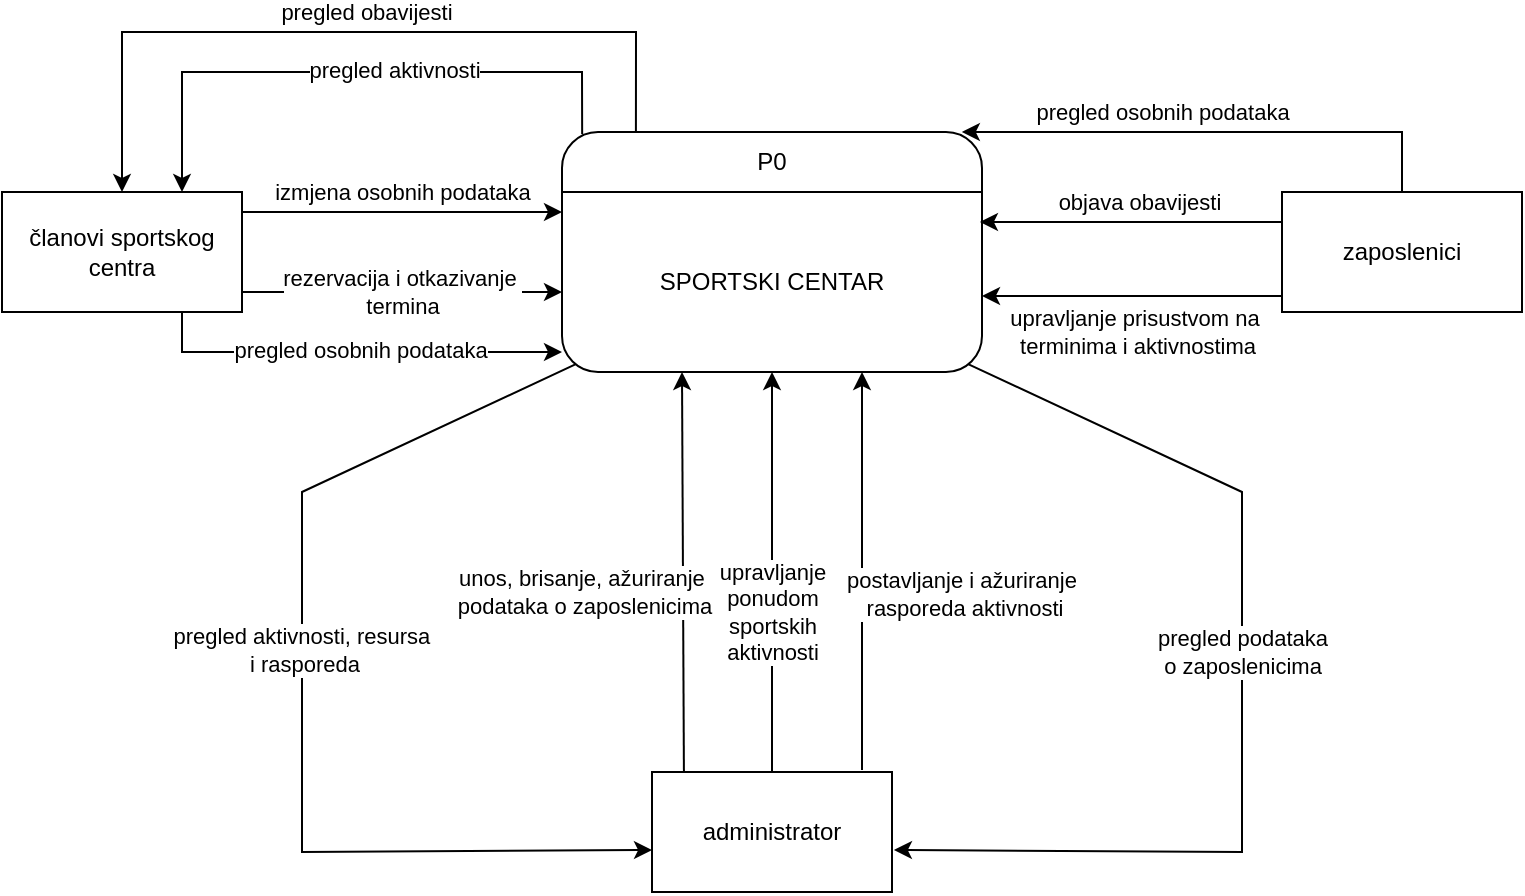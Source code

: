 <mxfile version="24.1.0" type="device">
  <diagram id="R2lEEEUBdFMjLlhIrx00" name="Page-1">
    <mxGraphModel dx="954" dy="727" grid="1" gridSize="10" guides="1" tooltips="1" connect="1" arrows="1" fold="1" page="1" pageScale="1" pageWidth="850" pageHeight="1100" background="#ffffff" math="0" shadow="0" extFonts="Permanent Marker^https://fonts.googleapis.com/css?family=Permanent+Marker">
      <root>
        <mxCell id="0" />
        <mxCell id="1" parent="0" />
        <mxCell id="Jr_tpRYTih1md_RivC2F-1" value="&lt;div&gt;&lt;br&gt;&lt;/div&gt;&lt;div&gt;&lt;span style=&quot;background-color: initial;&quot;&gt;&lt;br&gt;&lt;/span&gt;&lt;/div&gt;&lt;div&gt;&lt;span style=&quot;background-color: initial;&quot;&gt;SPORTSKI CENTAR&lt;/span&gt;&lt;br&gt;&lt;/div&gt;" style="rounded=1;whiteSpace=wrap;html=1;" parent="1" vertex="1">
          <mxGeometry x="320" y="250" width="210" height="120" as="geometry" />
        </mxCell>
        <mxCell id="Jr_tpRYTih1md_RivC2F-2" value="" style="endArrow=none;html=1;rounded=0;entryX=1;entryY=0.25;entryDx=0;entryDy=0;exitX=0;exitY=0.25;exitDx=0;exitDy=0;" parent="1" source="Jr_tpRYTih1md_RivC2F-1" target="Jr_tpRYTih1md_RivC2F-1" edge="1">
          <mxGeometry width="50" height="50" relative="1" as="geometry">
            <mxPoint x="400" y="340" as="sourcePoint" />
            <mxPoint x="450" y="290" as="targetPoint" />
          </mxGeometry>
        </mxCell>
        <mxCell id="Jr_tpRYTih1md_RivC2F-3" value="P0" style="text;html=1;align=center;verticalAlign=middle;whiteSpace=wrap;rounded=0;" parent="1" vertex="1">
          <mxGeometry x="395" y="250" width="60" height="30" as="geometry" />
        </mxCell>
        <mxCell id="Jr_tpRYTih1md_RivC2F-46" style="edgeStyle=none;rounded=0;orthogonalLoop=1;jettySize=auto;html=1;exitX=0.75;exitY=1;exitDx=0;exitDy=0;" parent="1" source="Jr_tpRYTih1md_RivC2F-5" edge="1">
          <mxGeometry relative="1" as="geometry">
            <mxPoint x="320" y="360" as="targetPoint" />
            <Array as="points">
              <mxPoint x="130" y="360" />
            </Array>
          </mxGeometry>
        </mxCell>
        <mxCell id="Jr_tpRYTih1md_RivC2F-47" value="pregled osobnih podataka" style="edgeLabel;html=1;align=center;verticalAlign=middle;resizable=0;points=[];" parent="Jr_tpRYTih1md_RivC2F-46" vertex="1" connectable="0">
          <mxGeometry x="0.035" y="1" relative="1" as="geometry">
            <mxPoint as="offset" />
          </mxGeometry>
        </mxCell>
        <mxCell id="Jr_tpRYTih1md_RivC2F-5" value="članovi sportskog centra" style="rounded=0;whiteSpace=wrap;html=1;" parent="1" vertex="1">
          <mxGeometry x="40" y="280" width="120" height="60" as="geometry" />
        </mxCell>
        <mxCell id="Jr_tpRYTih1md_RivC2F-27" value="upravljanje&lt;div&gt;ponudom&lt;/div&gt;&lt;div&gt;sportskih&lt;/div&gt;&lt;div&gt;aktivnosti&lt;/div&gt;" style="edgeStyle=orthogonalEdgeStyle;rounded=0;orthogonalLoop=1;jettySize=auto;html=1;exitX=0.5;exitY=0;exitDx=0;exitDy=0;entryX=0.5;entryY=1;entryDx=0;entryDy=0;" parent="1" source="Jr_tpRYTih1md_RivC2F-6" target="Jr_tpRYTih1md_RivC2F-1" edge="1">
          <mxGeometry x="-0.2" relative="1" as="geometry">
            <mxPoint as="offset" />
          </mxGeometry>
        </mxCell>
        <mxCell id="Jr_tpRYTih1md_RivC2F-6" value="administrator" style="rounded=0;whiteSpace=wrap;html=1;" parent="1" vertex="1">
          <mxGeometry x="365" y="570" width="120" height="60" as="geometry" />
        </mxCell>
        <mxCell id="Jr_tpRYTih1md_RivC2F-7" value="zaposlenici" style="rounded=0;whiteSpace=wrap;html=1;" parent="1" vertex="1">
          <mxGeometry x="680" y="280" width="120" height="60" as="geometry" />
        </mxCell>
        <mxCell id="Jr_tpRYTih1md_RivC2F-8" value="" style="endArrow=classic;html=1;rounded=0;entryX=0;entryY=0.5;entryDx=0;entryDy=0;exitX=1;exitY=0.5;exitDx=0;exitDy=0;" parent="1" edge="1">
          <mxGeometry width="50" height="50" relative="1" as="geometry">
            <mxPoint x="160" y="290" as="sourcePoint" />
            <mxPoint x="320" y="290" as="targetPoint" />
            <Array as="points">
              <mxPoint x="230" y="290" />
            </Array>
          </mxGeometry>
        </mxCell>
        <mxCell id="Jr_tpRYTih1md_RivC2F-10" value="izmjena osobnih podataka" style="edgeLabel;html=1;align=center;verticalAlign=middle;resizable=0;points=[];" parent="Jr_tpRYTih1md_RivC2F-8" vertex="1" connectable="0">
          <mxGeometry x="0.075" y="-1" relative="1" as="geometry">
            <mxPoint x="-6" y="-11" as="offset" />
          </mxGeometry>
        </mxCell>
        <mxCell id="Jr_tpRYTih1md_RivC2F-11" value="" style="endArrow=classic;html=1;rounded=0;exitX=1;exitY=0.5;exitDx=0;exitDy=0;entryX=0;entryY=0.5;entryDx=0;entryDy=0;" parent="1" edge="1">
          <mxGeometry width="50" height="50" relative="1" as="geometry">
            <mxPoint x="160" y="330" as="sourcePoint" />
            <mxPoint x="320" y="330" as="targetPoint" />
          </mxGeometry>
        </mxCell>
        <mxCell id="Jr_tpRYTih1md_RivC2F-12" value="rezervacija i otkazivanje&amp;nbsp;&lt;div&gt;termina&lt;/div&gt;" style="edgeLabel;html=1;align=center;verticalAlign=middle;resizable=0;points=[];" parent="Jr_tpRYTih1md_RivC2F-11" vertex="1" connectable="0">
          <mxGeometry x="0.237" relative="1" as="geometry">
            <mxPoint x="-19" as="offset" />
          </mxGeometry>
        </mxCell>
        <mxCell id="Jr_tpRYTih1md_RivC2F-13" value="" style="endArrow=classic;html=1;rounded=0;exitX=0.176;exitY=0;exitDx=0;exitDy=0;entryX=0.75;entryY=0;entryDx=0;entryDy=0;exitPerimeter=0;" parent="1" source="Jr_tpRYTih1md_RivC2F-1" edge="1">
          <mxGeometry width="50" height="50" relative="1" as="geometry">
            <mxPoint x="329.9" y="250" as="sourcePoint" />
            <mxPoint x="100" y="280" as="targetPoint" />
            <Array as="points">
              <mxPoint x="357" y="200" />
              <mxPoint x="100" y="200" />
            </Array>
          </mxGeometry>
        </mxCell>
        <mxCell id="Jr_tpRYTih1md_RivC2F-14" value="pregled obavijesti" style="edgeLabel;html=1;align=center;verticalAlign=middle;resizable=0;points=[];" parent="Jr_tpRYTih1md_RivC2F-13" vertex="1" connectable="0">
          <mxGeometry x="-0.044" y="-3" relative="1" as="geometry">
            <mxPoint y="-7" as="offset" />
          </mxGeometry>
        </mxCell>
        <mxCell id="Jr_tpRYTih1md_RivC2F-15" value="" style="endArrow=classic;html=1;rounded=0;exitX=0;exitY=0.25;exitDx=0;exitDy=0;entryX=0.995;entryY=0.375;entryDx=0;entryDy=0;entryPerimeter=0;" parent="1" source="Jr_tpRYTih1md_RivC2F-7" target="Jr_tpRYTih1md_RivC2F-1" edge="1">
          <mxGeometry width="50" height="50" relative="1" as="geometry">
            <mxPoint x="400" y="360" as="sourcePoint" />
            <mxPoint x="450" y="310" as="targetPoint" />
          </mxGeometry>
        </mxCell>
        <mxCell id="Jr_tpRYTih1md_RivC2F-16" value="objava obavijesti&amp;nbsp;" style="edgeLabel;html=1;align=center;verticalAlign=middle;resizable=0;points=[];" parent="Jr_tpRYTih1md_RivC2F-15" vertex="1" connectable="0">
          <mxGeometry x="0.178" y="-1" relative="1" as="geometry">
            <mxPoint x="19" y="-9" as="offset" />
          </mxGeometry>
        </mxCell>
        <mxCell id="Jr_tpRYTih1md_RivC2F-18" value="" style="endArrow=classic;html=1;rounded=0;entryX=1;entryY=0.683;entryDx=0;entryDy=0;entryPerimeter=0;" parent="1" target="Jr_tpRYTih1md_RivC2F-1" edge="1">
          <mxGeometry width="50" height="50" relative="1" as="geometry">
            <mxPoint x="680" y="332" as="sourcePoint" />
            <mxPoint x="530" y="330" as="targetPoint" />
          </mxGeometry>
        </mxCell>
        <mxCell id="Jr_tpRYTih1md_RivC2F-19" value="upravljanje prisustvom na&lt;div&gt;&amp;nbsp;terminima i aktivnostima&lt;/div&gt;" style="edgeLabel;html=1;align=center;verticalAlign=middle;resizable=0;points=[];" parent="Jr_tpRYTih1md_RivC2F-18" vertex="1" connectable="0">
          <mxGeometry x="0.192" y="-1" relative="1" as="geometry">
            <mxPoint x="15" y="19" as="offset" />
          </mxGeometry>
        </mxCell>
        <mxCell id="Jr_tpRYTih1md_RivC2F-21" value="" style="endArrow=classic;html=1;rounded=0;exitX=0.25;exitY=0;exitDx=0;exitDy=0;entryX=0.75;entryY=0;entryDx=0;entryDy=0;strokeColor=none;" parent="1" source="Jr_tpRYTih1md_RivC2F-7" target="Jr_tpRYTih1md_RivC2F-1" edge="1">
          <mxGeometry width="50" height="50" relative="1" as="geometry">
            <mxPoint x="720" y="250" as="sourcePoint" />
            <mxPoint x="480" y="220" as="targetPoint" />
            <Array as="points">
              <mxPoint x="710" y="220" />
              <mxPoint x="478" y="220" />
            </Array>
          </mxGeometry>
        </mxCell>
        <mxCell id="Jr_tpRYTih1md_RivC2F-22" value="pregled osobnih podataka" style="edgeLabel;html=1;align=center;verticalAlign=middle;resizable=0;points=[];" parent="Jr_tpRYTih1md_RivC2F-21" vertex="1" connectable="0">
          <mxGeometry x="0.323" y="2" relative="1" as="geometry">
            <mxPoint x="63" y="18" as="offset" />
          </mxGeometry>
        </mxCell>
        <mxCell id="Jr_tpRYTih1md_RivC2F-23" value="" style="endArrow=classic;html=1;rounded=0;exitX=0.133;exitY=0;exitDx=0;exitDy=0;exitPerimeter=0;" parent="1" source="Jr_tpRYTih1md_RivC2F-6" edge="1">
          <mxGeometry width="50" height="50" relative="1" as="geometry">
            <mxPoint x="380" y="510" as="sourcePoint" />
            <mxPoint x="380" y="370" as="targetPoint" />
          </mxGeometry>
        </mxCell>
        <mxCell id="Jr_tpRYTih1md_RivC2F-25" value="unos, brisanje, ažuriranje&amp;nbsp;&lt;div&gt;podataka o zaposlenicima&lt;/div&gt;" style="edgeLabel;html=1;align=center;verticalAlign=middle;resizable=0;points=[];" parent="Jr_tpRYTih1md_RivC2F-23" vertex="1" connectable="0">
          <mxGeometry x="0.305" y="-1" relative="1" as="geometry">
            <mxPoint x="-51" y="40" as="offset" />
          </mxGeometry>
        </mxCell>
        <mxCell id="Jr_tpRYTih1md_RivC2F-24" style="edgeStyle=orthogonalEdgeStyle;rounded=0;orthogonalLoop=1;jettySize=auto;html=1;exitX=0.875;exitY=-0.017;exitDx=0;exitDy=0;exitPerimeter=0;" parent="1" source="Jr_tpRYTih1md_RivC2F-6" edge="1">
          <mxGeometry relative="1" as="geometry">
            <mxPoint x="470" y="560" as="sourcePoint" />
            <mxPoint x="470" y="370" as="targetPoint" />
            <Array as="points" />
          </mxGeometry>
        </mxCell>
        <mxCell id="Jr_tpRYTih1md_RivC2F-26" value="postavljanje i ažuriranje&amp;nbsp;&lt;div&gt;rasporeda aktivnosti&lt;/div&gt;" style="edgeLabel;html=1;align=center;verticalAlign=middle;resizable=0;points=[];" parent="Jr_tpRYTih1md_RivC2F-24" vertex="1" connectable="0">
          <mxGeometry x="0.044" y="-1" relative="1" as="geometry">
            <mxPoint x="49" y="15" as="offset" />
          </mxGeometry>
        </mxCell>
        <mxCell id="Jr_tpRYTih1md_RivC2F-32" value="" style="endArrow=classic;html=1;rounded=0;entryX=0.952;entryY=0;entryDx=0;entryDy=0;entryPerimeter=0;" parent="1" source="Jr_tpRYTih1md_RivC2F-7" target="Jr_tpRYTih1md_RivC2F-1" edge="1">
          <mxGeometry width="50" height="50" relative="1" as="geometry">
            <mxPoint x="720" y="120" as="sourcePoint" />
            <mxPoint x="750" y="248" as="targetPoint" />
            <Array as="points">
              <mxPoint x="740" y="250" />
            </Array>
          </mxGeometry>
        </mxCell>
        <mxCell id="Jr_tpRYTih1md_RivC2F-34" value="" style="endArrow=classic;html=1;rounded=0;exitX=0.967;exitY=0.967;exitDx=0;exitDy=0;exitPerimeter=0;entryX=1.008;entryY=0.65;entryDx=0;entryDy=0;entryPerimeter=0;" parent="1" source="Jr_tpRYTih1md_RivC2F-1" target="Jr_tpRYTih1md_RivC2F-6" edge="1">
          <mxGeometry width="50" height="50" relative="1" as="geometry">
            <mxPoint x="490" y="420" as="sourcePoint" />
            <mxPoint x="570" y="610" as="targetPoint" />
            <Array as="points">
              <mxPoint x="660" y="430" />
              <mxPoint x="660" y="610" />
            </Array>
          </mxGeometry>
        </mxCell>
        <mxCell id="Jr_tpRYTih1md_RivC2F-35" value="pregled podataka&lt;div&gt;o zaposlenicima&lt;/div&gt;" style="edgeLabel;html=1;align=center;verticalAlign=middle;resizable=0;points=[];" parent="Jr_tpRYTih1md_RivC2F-34" vertex="1" connectable="0">
          <mxGeometry x="-0.164" y="2" relative="1" as="geometry">
            <mxPoint x="-2" y="20" as="offset" />
          </mxGeometry>
        </mxCell>
        <mxCell id="Jr_tpRYTih1md_RivC2F-40" value="" style="endArrow=classic;html=1;rounded=0;exitX=0.033;exitY=0.967;exitDx=0;exitDy=0;exitPerimeter=0;entryX=0;entryY=0.65;entryDx=0;entryDy=0;entryPerimeter=0;" parent="1" source="Jr_tpRYTih1md_RivC2F-1" target="Jr_tpRYTih1md_RivC2F-6" edge="1">
          <mxGeometry width="50" height="50" relative="1" as="geometry">
            <mxPoint x="460" y="420" as="sourcePoint" />
            <mxPoint x="360" y="610" as="targetPoint" />
            <Array as="points">
              <mxPoint x="190" y="430" />
              <mxPoint x="190" y="610" />
            </Array>
          </mxGeometry>
        </mxCell>
        <mxCell id="Jr_tpRYTih1md_RivC2F-41" value="pregled aktivnosti, resursa&amp;nbsp;&lt;div&gt;i rasporeda&lt;/div&gt;" style="edgeLabel;html=1;align=center;verticalAlign=middle;resizable=0;points=[];" parent="Jr_tpRYTih1md_RivC2F-40" vertex="1" connectable="0">
          <mxGeometry x="-0.091" y="1" relative="1" as="geometry">
            <mxPoint as="offset" />
          </mxGeometry>
        </mxCell>
        <mxCell id="Jr_tpRYTih1md_RivC2F-43" value="" style="endArrow=classic;html=1;rounded=0;exitX=0.048;exitY=0.008;exitDx=0;exitDy=0;exitPerimeter=0;entryX=0.75;entryY=0;entryDx=0;entryDy=0;" parent="1" source="Jr_tpRYTih1md_RivC2F-1" target="Jr_tpRYTih1md_RivC2F-5" edge="1">
          <mxGeometry width="50" height="50" relative="1" as="geometry">
            <mxPoint x="330" y="220" as="sourcePoint" />
            <mxPoint x="140" y="240" as="targetPoint" />
            <Array as="points">
              <mxPoint x="330" y="220" />
              <mxPoint x="130" y="220" />
            </Array>
          </mxGeometry>
        </mxCell>
        <mxCell id="Jr_tpRYTih1md_RivC2F-44" value="pregled aktivnosti" style="edgeLabel;html=1;align=center;verticalAlign=middle;resizable=0;points=[];" parent="Jr_tpRYTih1md_RivC2F-43" vertex="1" connectable="0">
          <mxGeometry x="-0.141" y="-1" relative="1" as="geometry">
            <mxPoint as="offset" />
          </mxGeometry>
        </mxCell>
      </root>
    </mxGraphModel>
  </diagram>
</mxfile>
